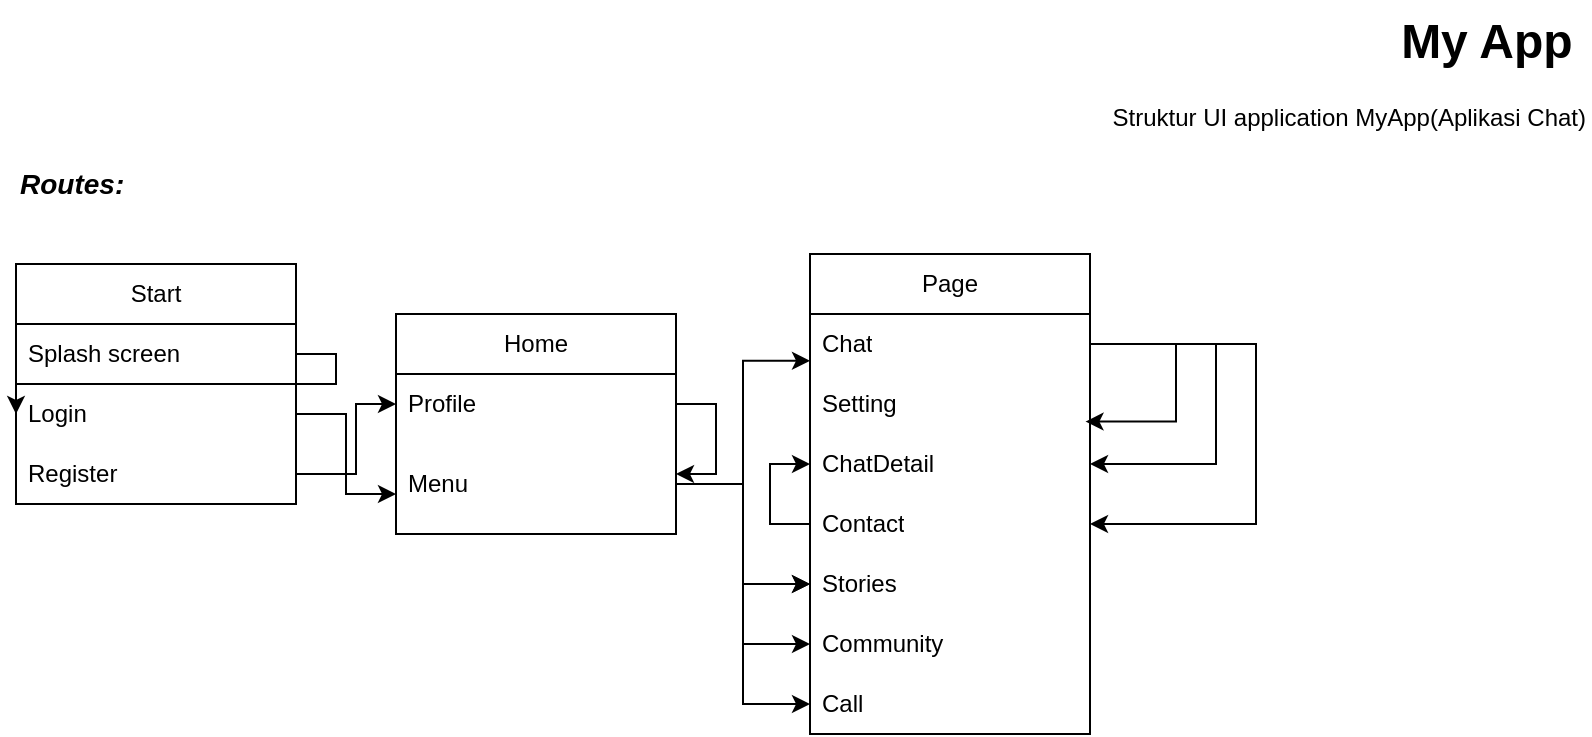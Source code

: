 <mxfile version="24.8.3">
  <diagram name="Halaman-1" id="MAN-PInR97B5rJ8d5mjZ">
    <mxGraphModel dx="1050" dy="557" grid="1" gridSize="10" guides="1" tooltips="1" connect="1" arrows="1" fold="1" page="1" pageScale="1" pageWidth="827" pageHeight="1169" math="0" shadow="0">
      <root>
        <mxCell id="0" />
        <mxCell id="1" parent="0" />
        <mxCell id="YmR1wLv2K_NNWLd2PuYE-1" value="&lt;h1 style=&quot;margin-top: 0px;&quot;&gt;My App&amp;nbsp;&lt;/h1&gt;&lt;div&gt;Struktur UI application MyApp(Aplikasi Chat)&lt;/div&gt;" style="text;html=1;whiteSpace=wrap;overflow=hidden;rounded=0;align=right;" parent="1" vertex="1">
          <mxGeometry x="577" y="3" width="250" height="87" as="geometry" />
        </mxCell>
        <mxCell id="YmR1wLv2K_NNWLd2PuYE-2" value="Start" style="swimlane;fontStyle=0;childLayout=stackLayout;horizontal=1;startSize=30;horizontalStack=0;resizeParent=1;resizeParentMax=0;resizeLast=0;collapsible=1;marginBottom=0;whiteSpace=wrap;html=1;" parent="1" vertex="1">
          <mxGeometry x="40" y="135" width="140" height="120" as="geometry" />
        </mxCell>
        <mxCell id="YmR1wLv2K_NNWLd2PuYE-3" value="Splash screen" style="text;strokeColor=none;fillColor=none;align=left;verticalAlign=middle;spacingLeft=4;spacingRight=4;overflow=hidden;points=[[0,0.5],[1,0.5]];portConstraint=eastwest;rotatable=0;whiteSpace=wrap;html=1;" parent="YmR1wLv2K_NNWLd2PuYE-2" vertex="1">
          <mxGeometry y="30" width="140" height="30" as="geometry" />
        </mxCell>
        <mxCell id="YmR1wLv2K_NNWLd2PuYE-4" value="Login" style="text;strokeColor=none;fillColor=none;align=left;verticalAlign=middle;spacingLeft=4;spacingRight=4;overflow=hidden;points=[[0,0.5],[1,0.5]];portConstraint=eastwest;rotatable=0;whiteSpace=wrap;html=1;" parent="YmR1wLv2K_NNWLd2PuYE-2" vertex="1">
          <mxGeometry y="60" width="140" height="30" as="geometry" />
        </mxCell>
        <mxCell id="YmR1wLv2K_NNWLd2PuYE-5" value="Register" style="text;strokeColor=none;fillColor=none;align=left;verticalAlign=middle;spacingLeft=4;spacingRight=4;overflow=hidden;points=[[0,0.5],[1,0.5]];portConstraint=eastwest;rotatable=0;whiteSpace=wrap;html=1;" parent="YmR1wLv2K_NNWLd2PuYE-2" vertex="1">
          <mxGeometry y="90" width="140" height="30" as="geometry" />
        </mxCell>
        <mxCell id="YmR1wLv2K_NNWLd2PuYE-11" style="edgeStyle=orthogonalEdgeStyle;rounded=0;orthogonalLoop=1;jettySize=auto;html=1;entryX=0;entryY=0.5;entryDx=0;entryDy=0;exitX=1;exitY=0.5;exitDx=0;exitDy=0;" parent="YmR1wLv2K_NNWLd2PuYE-2" source="YmR1wLv2K_NNWLd2PuYE-3" target="YmR1wLv2K_NNWLd2PuYE-4" edge="1">
          <mxGeometry relative="1" as="geometry">
            <Array as="points">
              <mxPoint x="160" y="45" />
              <mxPoint x="160" y="60" />
              <mxPoint y="60" />
            </Array>
          </mxGeometry>
        </mxCell>
        <mxCell id="YmR1wLv2K_NNWLd2PuYE-6" value="Home" style="swimlane;fontStyle=0;childLayout=stackLayout;horizontal=1;startSize=30;horizontalStack=0;resizeParent=1;resizeParentMax=0;resizeLast=0;collapsible=1;marginBottom=0;whiteSpace=wrap;html=1;" parent="1" vertex="1">
          <mxGeometry x="230" y="160" width="140" height="110" as="geometry" />
        </mxCell>
        <mxCell id="YmR1wLv2K_NNWLd2PuYE-39" style="edgeStyle=orthogonalEdgeStyle;rounded=0;orthogonalLoop=1;jettySize=auto;html=1;" parent="YmR1wLv2K_NNWLd2PuYE-6" source="YmR1wLv2K_NNWLd2PuYE-7" target="YmR1wLv2K_NNWLd2PuYE-9" edge="1">
          <mxGeometry relative="1" as="geometry">
            <Array as="points">
              <mxPoint x="160" y="45" />
              <mxPoint x="160" y="80" />
            </Array>
          </mxGeometry>
        </mxCell>
        <mxCell id="YmR1wLv2K_NNWLd2PuYE-7" value="Profile" style="text;strokeColor=none;fillColor=none;align=left;verticalAlign=middle;spacingLeft=4;spacingRight=4;overflow=hidden;points=[[0,0.5],[1,0.5]];portConstraint=eastwest;rotatable=0;whiteSpace=wrap;html=1;" parent="YmR1wLv2K_NNWLd2PuYE-6" vertex="1">
          <mxGeometry y="30" width="140" height="30" as="geometry" />
        </mxCell>
        <mxCell id="YmR1wLv2K_NNWLd2PuYE-9" value="Menu" style="text;strokeColor=none;fillColor=none;align=left;verticalAlign=middle;spacingLeft=4;spacingRight=4;overflow=hidden;points=[[0,0.5],[1,0.5]];portConstraint=eastwest;rotatable=0;whiteSpace=wrap;html=1;" parent="YmR1wLv2K_NNWLd2PuYE-6" vertex="1">
          <mxGeometry y="60" width="140" height="50" as="geometry" />
        </mxCell>
        <mxCell id="YmR1wLv2K_NNWLd2PuYE-15" value="Page" style="swimlane;fontStyle=0;childLayout=stackLayout;horizontal=1;startSize=30;horizontalStack=0;resizeParent=1;resizeParentMax=0;resizeLast=0;collapsible=1;marginBottom=0;whiteSpace=wrap;html=1;" parent="1" vertex="1">
          <mxGeometry x="437" y="130" width="140" height="240" as="geometry" />
        </mxCell>
        <mxCell id="YmR1wLv2K_NNWLd2PuYE-23" style="edgeStyle=orthogonalEdgeStyle;rounded=0;orthogonalLoop=1;jettySize=auto;html=1;exitX=1;exitY=0.5;exitDx=0;exitDy=0;entryX=1;entryY=0.5;entryDx=0;entryDy=0;" parent="YmR1wLv2K_NNWLd2PuYE-15" source="YmR1wLv2K_NNWLd2PuYE-16" target="YmR1wLv2K_NNWLd2PuYE-21" edge="1">
          <mxGeometry relative="1" as="geometry">
            <Array as="points">
              <mxPoint x="203" y="45" />
              <mxPoint x="203" y="105" />
            </Array>
          </mxGeometry>
        </mxCell>
        <mxCell id="YmR1wLv2K_NNWLd2PuYE-25" style="edgeStyle=orthogonalEdgeStyle;rounded=0;orthogonalLoop=1;jettySize=auto;html=1;entryX=1;entryY=0.5;entryDx=0;entryDy=0;exitX=1;exitY=0.5;exitDx=0;exitDy=0;" parent="YmR1wLv2K_NNWLd2PuYE-15" source="YmR1wLv2K_NNWLd2PuYE-16" target="YmR1wLv2K_NNWLd2PuYE-19" edge="1">
          <mxGeometry relative="1" as="geometry">
            <Array as="points">
              <mxPoint x="223" y="45" />
              <mxPoint x="223" y="135" />
            </Array>
          </mxGeometry>
        </mxCell>
        <mxCell id="YmR1wLv2K_NNWLd2PuYE-16" value="Chat" style="text;strokeColor=none;fillColor=none;align=left;verticalAlign=middle;spacingLeft=4;spacingRight=4;overflow=hidden;points=[[0,0.5],[1,0.5]];portConstraint=eastwest;rotatable=0;whiteSpace=wrap;html=1;" parent="YmR1wLv2K_NNWLd2PuYE-15" vertex="1">
          <mxGeometry y="30" width="140" height="30" as="geometry" />
        </mxCell>
        <mxCell id="YmR1wLv2K_NNWLd2PuYE-33" value="Setting" style="text;strokeColor=none;fillColor=none;align=left;verticalAlign=middle;spacingLeft=4;spacingRight=4;overflow=hidden;points=[[0,0.5],[1,0.5]];portConstraint=eastwest;rotatable=0;whiteSpace=wrap;html=1;" parent="YmR1wLv2K_NNWLd2PuYE-15" vertex="1">
          <mxGeometry y="60" width="140" height="30" as="geometry" />
        </mxCell>
        <mxCell id="YmR1wLv2K_NNWLd2PuYE-21" value="ChatDetail" style="text;strokeColor=none;fillColor=none;align=left;verticalAlign=middle;spacingLeft=4;spacingRight=4;overflow=hidden;points=[[0,0.5],[1,0.5]];portConstraint=eastwest;rotatable=0;whiteSpace=wrap;html=1;" parent="YmR1wLv2K_NNWLd2PuYE-15" vertex="1">
          <mxGeometry y="90" width="140" height="30" as="geometry" />
        </mxCell>
        <mxCell id="YmR1wLv2K_NNWLd2PuYE-26" style="edgeStyle=orthogonalEdgeStyle;rounded=0;orthogonalLoop=1;jettySize=auto;html=1;" parent="YmR1wLv2K_NNWLd2PuYE-15" source="YmR1wLv2K_NNWLd2PuYE-19" target="YmR1wLv2K_NNWLd2PuYE-21" edge="1">
          <mxGeometry relative="1" as="geometry" />
        </mxCell>
        <mxCell id="YmR1wLv2K_NNWLd2PuYE-19" value="Contact" style="text;strokeColor=none;fillColor=none;align=left;verticalAlign=middle;spacingLeft=4;spacingRight=4;overflow=hidden;points=[[0,0.5],[1,0.5]];portConstraint=eastwest;rotatable=0;whiteSpace=wrap;html=1;" parent="YmR1wLv2K_NNWLd2PuYE-15" vertex="1">
          <mxGeometry y="120" width="140" height="30" as="geometry" />
        </mxCell>
        <mxCell id="YmR1wLv2K_NNWLd2PuYE-17" value="Stories" style="text;strokeColor=none;fillColor=none;align=left;verticalAlign=middle;spacingLeft=4;spacingRight=4;overflow=hidden;points=[[0,0.5],[1,0.5]];portConstraint=eastwest;rotatable=0;whiteSpace=wrap;html=1;" parent="YmR1wLv2K_NNWLd2PuYE-15" vertex="1">
          <mxGeometry y="150" width="140" height="30" as="geometry" />
        </mxCell>
        <mxCell id="YmR1wLv2K_NNWLd2PuYE-18" value="Community" style="text;strokeColor=none;fillColor=none;align=left;verticalAlign=middle;spacingLeft=4;spacingRight=4;overflow=hidden;points=[[0,0.5],[1,0.5]];portConstraint=eastwest;rotatable=0;whiteSpace=wrap;html=1;" parent="YmR1wLv2K_NNWLd2PuYE-15" vertex="1">
          <mxGeometry y="180" width="140" height="30" as="geometry" />
        </mxCell>
        <mxCell id="YmR1wLv2K_NNWLd2PuYE-20" value="Call" style="text;strokeColor=none;fillColor=none;align=left;verticalAlign=middle;spacingLeft=4;spacingRight=4;overflow=hidden;points=[[0,0.5],[1,0.5]];portConstraint=eastwest;rotatable=0;whiteSpace=wrap;html=1;" parent="YmR1wLv2K_NNWLd2PuYE-15" vertex="1">
          <mxGeometry y="210" width="140" height="30" as="geometry" />
        </mxCell>
        <mxCell id="YmR1wLv2K_NNWLd2PuYE-34" style="edgeStyle=orthogonalEdgeStyle;rounded=0;orthogonalLoop=1;jettySize=auto;html=1;entryX=0.984;entryY=0.793;entryDx=0;entryDy=0;entryPerimeter=0;" parent="YmR1wLv2K_NNWLd2PuYE-15" source="YmR1wLv2K_NNWLd2PuYE-16" target="YmR1wLv2K_NNWLd2PuYE-33" edge="1">
          <mxGeometry relative="1" as="geometry">
            <Array as="points">
              <mxPoint x="183" y="45" />
              <mxPoint x="183" y="84" />
            </Array>
          </mxGeometry>
        </mxCell>
        <mxCell id="YmR1wLv2K_NNWLd2PuYE-22" value="" style="edgeStyle=orthogonalEdgeStyle;rounded=0;orthogonalLoop=1;jettySize=auto;html=1;entryX=0;entryY=0.78;entryDx=0;entryDy=0;entryPerimeter=0;" parent="1" source="YmR1wLv2K_NNWLd2PuYE-9" target="YmR1wLv2K_NNWLd2PuYE-16" edge="1">
          <mxGeometry relative="1" as="geometry" />
        </mxCell>
        <mxCell id="YmR1wLv2K_NNWLd2PuYE-27" value="" style="edgeStyle=orthogonalEdgeStyle;rounded=0;orthogonalLoop=1;jettySize=auto;html=1;" parent="1" source="YmR1wLv2K_NNWLd2PuYE-4" target="YmR1wLv2K_NNWLd2PuYE-9" edge="1">
          <mxGeometry relative="1" as="geometry">
            <Array as="points">
              <mxPoint x="205" y="210" />
              <mxPoint x="205" y="250" />
            </Array>
          </mxGeometry>
        </mxCell>
        <mxCell id="YmR1wLv2K_NNWLd2PuYE-29" value="&lt;b&gt;&lt;font style=&quot;font-size: 14px;&quot;&gt;Routes:&lt;/font&gt;&lt;/b&gt;" style="text;html=1;align=left;verticalAlign=middle;whiteSpace=wrap;rounded=0;fontStyle=2" parent="1" vertex="1">
          <mxGeometry x="40" y="80" width="60" height="30" as="geometry" />
        </mxCell>
        <mxCell id="YmR1wLv2K_NNWLd2PuYE-31" style="edgeStyle=orthogonalEdgeStyle;rounded=0;orthogonalLoop=1;jettySize=auto;html=1;entryX=0;entryY=0.5;entryDx=0;entryDy=0;" parent="1" source="YmR1wLv2K_NNWLd2PuYE-5" target="YmR1wLv2K_NNWLd2PuYE-7" edge="1">
          <mxGeometry relative="1" as="geometry">
            <Array as="points">
              <mxPoint x="210" y="240" />
              <mxPoint x="210" y="205" />
            </Array>
          </mxGeometry>
        </mxCell>
        <mxCell id="YmR1wLv2K_NNWLd2PuYE-36" style="edgeStyle=orthogonalEdgeStyle;rounded=0;orthogonalLoop=1;jettySize=auto;html=1;entryX=0;entryY=0.5;entryDx=0;entryDy=0;" parent="1" source="YmR1wLv2K_NNWLd2PuYE-9" target="YmR1wLv2K_NNWLd2PuYE-17" edge="1">
          <mxGeometry relative="1" as="geometry" />
        </mxCell>
        <mxCell id="YmR1wLv2K_NNWLd2PuYE-37" style="edgeStyle=orthogonalEdgeStyle;rounded=0;orthogonalLoop=1;jettySize=auto;html=1;entryX=0;entryY=0.5;entryDx=0;entryDy=0;" parent="1" source="YmR1wLv2K_NNWLd2PuYE-9" target="YmR1wLv2K_NNWLd2PuYE-18" edge="1">
          <mxGeometry relative="1" as="geometry" />
        </mxCell>
        <mxCell id="YmR1wLv2K_NNWLd2PuYE-38" style="edgeStyle=orthogonalEdgeStyle;rounded=0;orthogonalLoop=1;jettySize=auto;html=1;entryX=0;entryY=0.5;entryDx=0;entryDy=0;" parent="1" source="YmR1wLv2K_NNWLd2PuYE-9" target="YmR1wLv2K_NNWLd2PuYE-20" edge="1">
          <mxGeometry relative="1" as="geometry" />
        </mxCell>
        <mxCell id="YmR1wLv2K_NNWLd2PuYE-40" value="" style="edgeStyle=orthogonalEdgeStyle;rounded=0;orthogonalLoop=1;jettySize=auto;html=1;" parent="1" source="YmR1wLv2K_NNWLd2PuYE-9" target="YmR1wLv2K_NNWLd2PuYE-17" edge="1">
          <mxGeometry relative="1" as="geometry" />
        </mxCell>
      </root>
    </mxGraphModel>
  </diagram>
</mxfile>
